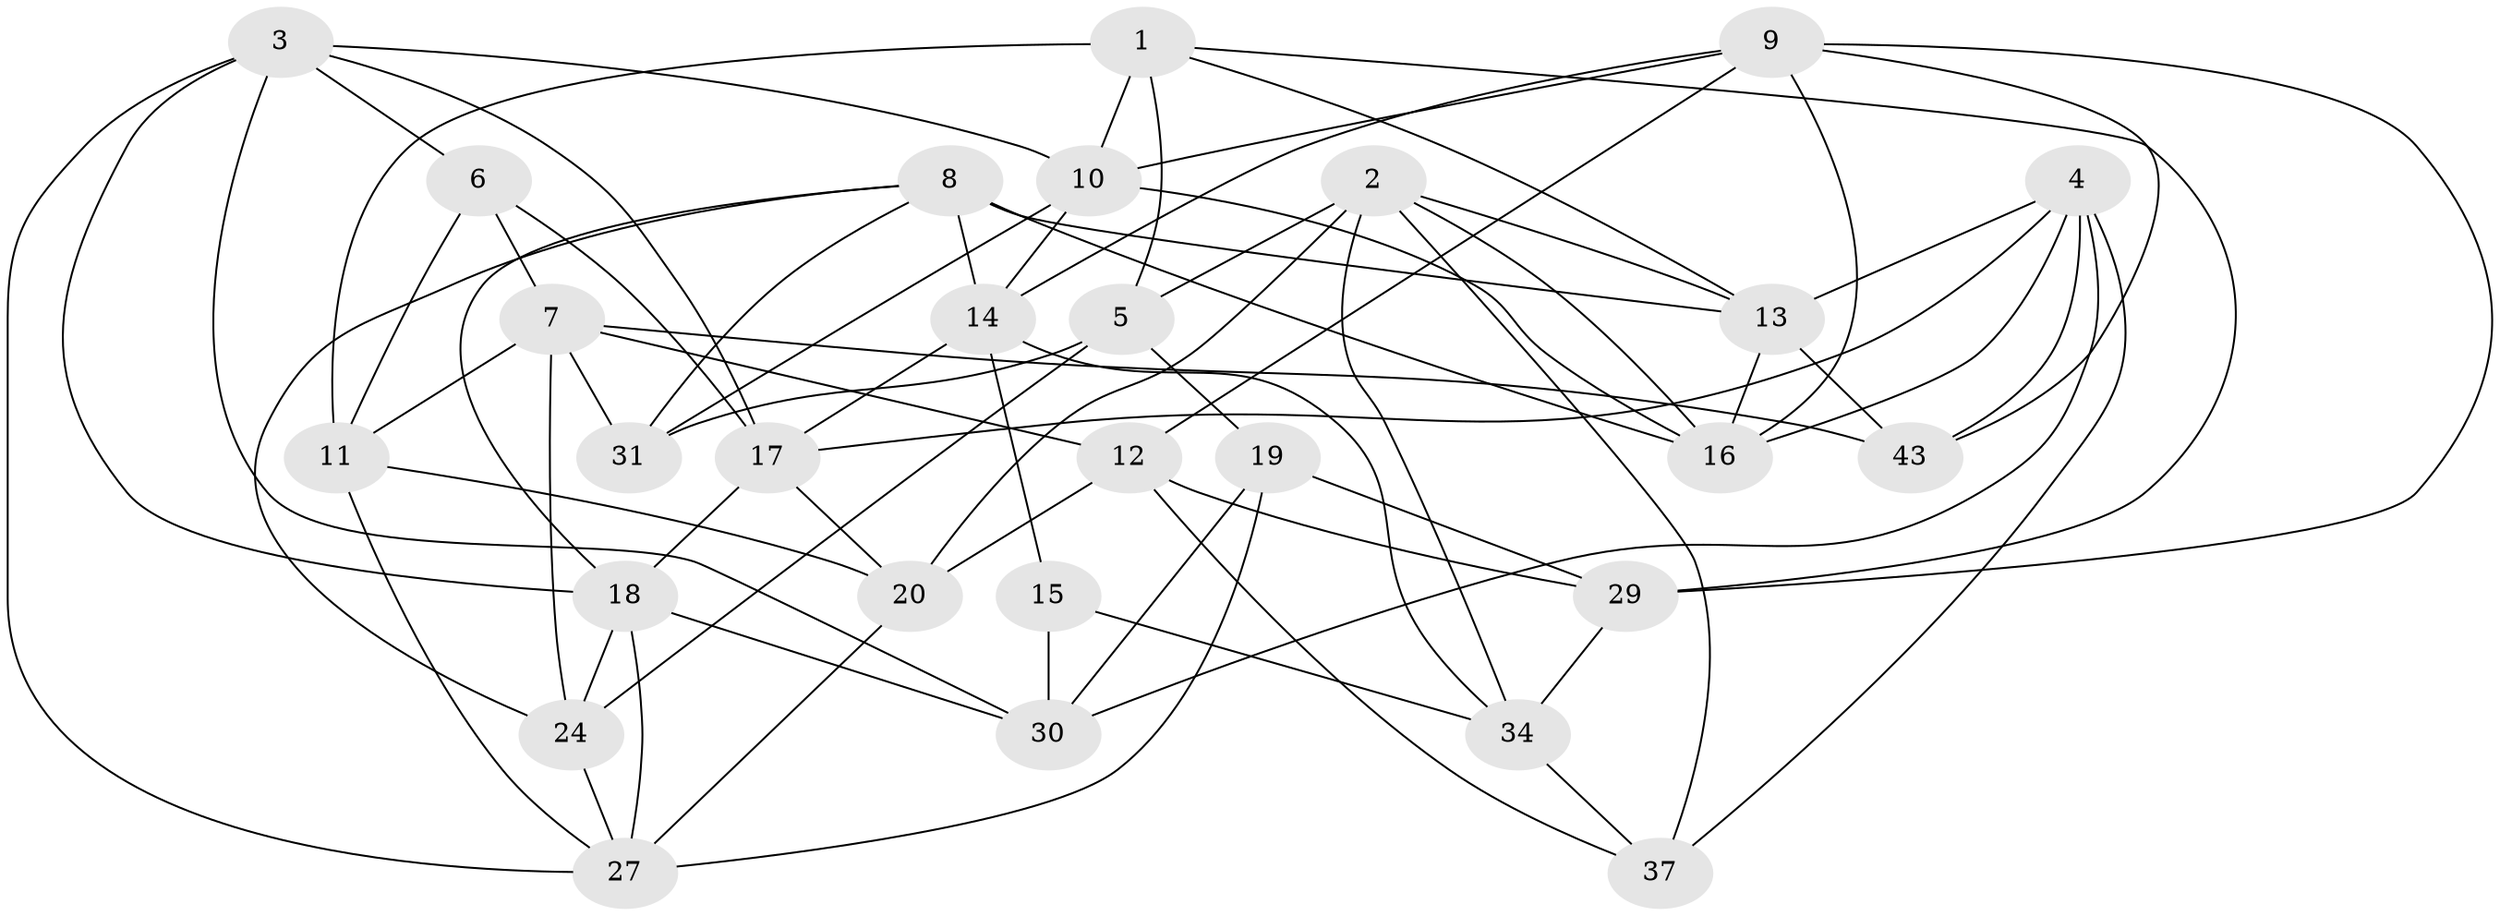 // original degree distribution, {4: 1.0}
// Generated by graph-tools (version 1.1) at 2025/11/02/27/25 16:11:48]
// undirected, 28 vertices, 73 edges
graph export_dot {
graph [start="1"]
  node [color=gray90,style=filled];
  1 [super="+36"];
  2 [super="+25"];
  3 [super="+23"];
  4 [super="+44"];
  5 [super="+38"];
  6;
  7 [super="+50"];
  8 [super="+39"];
  9 [super="+40"];
  10 [super="+35"];
  11 [super="+22"];
  12 [super="+26"];
  13 [super="+28"];
  14 [super="+21"];
  15;
  16 [super="+33"];
  17 [super="+32"];
  18 [super="+41"];
  19;
  20 [super="+48"];
  24 [super="+49"];
  27 [super="+45"];
  29 [super="+42"];
  30 [super="+47"];
  31;
  34 [super="+46"];
  37;
  43;
  1 -- 5;
  1 -- 11 [weight=2];
  1 -- 10;
  1 -- 13;
  1 -- 29;
  2 -- 16;
  2 -- 5;
  2 -- 37;
  2 -- 20;
  2 -- 34;
  2 -- 13;
  3 -- 18;
  3 -- 27;
  3 -- 10;
  3 -- 6;
  3 -- 30;
  3 -- 17;
  4 -- 30;
  4 -- 13;
  4 -- 16;
  4 -- 43;
  4 -- 37;
  4 -- 17;
  5 -- 31;
  5 -- 19;
  5 -- 24 [weight=2];
  6 -- 7;
  6 -- 17;
  6 -- 11;
  7 -- 43;
  7 -- 24;
  7 -- 11;
  7 -- 31;
  7 -- 12;
  8 -- 31;
  8 -- 24;
  8 -- 16;
  8 -- 18;
  8 -- 13;
  8 -- 14;
  9 -- 29;
  9 -- 12;
  9 -- 14;
  9 -- 16;
  9 -- 10;
  9 -- 43;
  10 -- 31;
  10 -- 14;
  10 -- 16;
  11 -- 20;
  11 -- 27;
  12 -- 20 [weight=2];
  12 -- 37;
  12 -- 29;
  13 -- 43;
  13 -- 16;
  14 -- 17;
  14 -- 15;
  14 -- 34;
  15 -- 30 [weight=2];
  15 -- 34;
  17 -- 18;
  17 -- 20;
  18 -- 27;
  18 -- 24;
  18 -- 30;
  19 -- 29;
  19 -- 27;
  19 -- 30;
  20 -- 27;
  24 -- 27;
  29 -- 34 [weight=2];
  34 -- 37;
}
